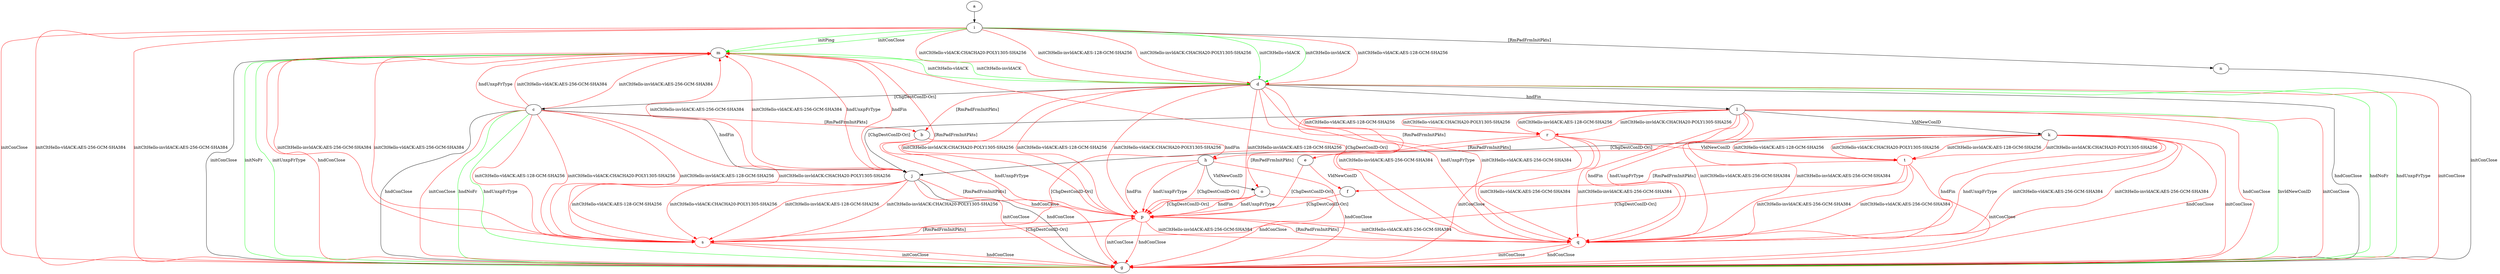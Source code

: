 digraph "" {
	a -> i	[key=0];
	b -> g	[key=0,
		color=red,
		label="hndConClose "];
	b -> h	[key=0,
		color=red,
		label="hndFin "];
	p	[color=red];
	b -> p	[key=0,
		color=red,
		label="hndUnxpFrType "];
	c -> b	[key=0,
		color=red,
		label="[RmPadFrmInitPkts] "];
	c -> g	[key=0,
		label="hndConClose "];
	c -> g	[key=1,
		color=green,
		label="hndNoFr "];
	c -> g	[key=2,
		color=green,
		label="hndUnxpFrType "];
	c -> g	[key=3,
		color=red,
		label="initConClose "];
	c -> j	[key=0,
		label="hndFin "];
	c -> m	[key=0,
		color=red,
		label="initCltHello-vldACK:AES-256-GCM-SHA384 "];
	c -> m	[key=1,
		color=red,
		label="initCltHello-invldACK:AES-256-GCM-SHA384 "];
	c -> m	[key=2,
		color=red,
		label="hndUnxpFrType "];
	s	[color=red];
	c -> s	[key=0,
		color=red,
		label="initCltHello-vldACK:AES-128-GCM-SHA256 "];
	c -> s	[key=1,
		color=red,
		label="initCltHello-vldACK:CHACHA20-POLY1305-SHA256 "];
	c -> s	[key=2,
		color=red,
		label="initCltHello-invldACK:AES-128-GCM-SHA256 "];
	c -> s	[key=3,
		color=red,
		label="initCltHello-invldACK:CHACHA20-POLY1305-SHA256 "];
	d -> b	[key=0,
		color=red,
		label="[RmPadFrmInitPkts] "];
	d -> c	[key=0,
		label="[ChgDestConID-Ori] "];
	d -> g	[key=0,
		label="hndConClose "];
	d -> g	[key=1,
		color=green,
		label="hndNoFr "];
	d -> g	[key=2,
		color=green,
		label="hndUnxpFrType "];
	d -> g	[key=3,
		color=red,
		label="initConClose "];
	d -> l	[key=0,
		label="hndFin "];
	d -> p	[key=0,
		color=red,
		label="initCltHello-vldACK:AES-128-GCM-SHA256 "];
	d -> p	[key=1,
		color=red,
		label="initCltHello-vldACK:CHACHA20-POLY1305-SHA256 "];
	d -> p	[key=2,
		color=red,
		label="initCltHello-invldACK:AES-128-GCM-SHA256 "];
	d -> p	[key=3,
		color=red,
		label="initCltHello-invldACK:CHACHA20-POLY1305-SHA256 "];
	q	[color=red];
	d -> q	[key=0,
		color=red,
		label="initCltHello-vldACK:AES-256-GCM-SHA384 "];
	d -> q	[key=1,
		color=red,
		label="initCltHello-invldACK:AES-256-GCM-SHA384 "];
	d -> q	[key=2,
		color=red,
		label="hndUnxpFrType "];
	e -> f	[key=0,
		color=red,
		label="VldNewConID "];
	e -> p	[key=0,
		color=red,
		label="[ChgDestConID-Ori] "];
	f -> p	[key=0,
		color=red,
		label="[ChgDestConID-Ori] "];
	h -> g	[key=0,
		color=red,
		label="hndConClose "];
	h -> o	[key=0,
		label="VldNewConID "];
	h -> p	[key=0,
		color=red,
		label="hndFin "];
	h -> p	[key=1,
		color=red,
		label="hndUnxpFrType "];
	h -> p	[key=2,
		color=red,
		label="[ChgDestConID-Ori] "];
	i -> d	[key=0,
		color=green,
		label="initCltHello-vldACK "];
	i -> d	[key=1,
		color=green,
		label="initCltHello-invldACK "];
	i -> d	[key=2,
		color=red,
		label="initCltHello-vldACK:AES-128-GCM-SHA256 "];
	i -> d	[key=3,
		color=red,
		label="initCltHello-vldACK:CHACHA20-POLY1305-SHA256 "];
	i -> d	[key=4,
		color=red,
		label="initCltHello-invldACK:AES-128-GCM-SHA256 "];
	i -> d	[key=5,
		color=red,
		label="initCltHello-invldACK:CHACHA20-POLY1305-SHA256 "];
	i -> g	[key=0,
		color=red,
		label="initConClose "];
	i -> g	[key=1,
		color=red,
		label="initCltHello-vldACK:AES-256-GCM-SHA384 "];
	i -> g	[key=2,
		color=red,
		label="initCltHello-invldACK:AES-256-GCM-SHA384 "];
	i -> m	[key=0,
		color=green,
		label="initPing "];
	i -> m	[key=1,
		color=green,
		label="initConClose "];
	i -> n	[key=0,
		label="[RmPadFrmInitPkts] "];
	j -> g	[key=0,
		label="hndConClose "];
	j -> g	[key=1,
		color=red,
		label="initConClose "];
	j -> m	[key=0,
		color=red,
		label="initCltHello-vldACK:AES-256-GCM-SHA384 "];
	j -> m	[key=1,
		color=red,
		label="initCltHello-invldACK:AES-256-GCM-SHA384 "];
	j -> m	[key=2,
		color=red,
		label="hndFin "];
	j -> m	[key=3,
		color=red,
		label="hndUnxpFrType "];
	j -> p	[key=0,
		color=red,
		label="[RmPadFrmInitPkts] "];
	j -> s	[key=0,
		color=red,
		label="initCltHello-vldACK:AES-128-GCM-SHA256 "];
	j -> s	[key=1,
		color=red,
		label="initCltHello-vldACK:CHACHA20-POLY1305-SHA256 "];
	j -> s	[key=2,
		color=red,
		label="initCltHello-invldACK:AES-128-GCM-SHA256 "];
	j -> s	[key=3,
		color=red,
		label="initCltHello-invldACK:CHACHA20-POLY1305-SHA256 "];
	k -> g	[key=0,
		color=red,
		label="initConClose "];
	k -> g	[key=1,
		color=red,
		label="hndConClose "];
	k -> j	[key=0,
		label="[ChgDestConID-Ori] "];
	k -> o	[key=0,
		color=red,
		label="[RmPadFrmInitPkts] "];
	k -> q	[key=0,
		color=red,
		label="initCltHello-vldACK:AES-256-GCM-SHA384 "];
	k -> q	[key=1,
		color=red,
		label="initCltHello-invldACK:AES-256-GCM-SHA384 "];
	k -> q	[key=2,
		color=red,
		label="hndFin "];
	k -> q	[key=3,
		color=red,
		label="hndUnxpFrType "];
	t	[color=red];
	k -> t	[key=0,
		color=red,
		label="initCltHello-vldACK:AES-128-GCM-SHA256 "];
	k -> t	[key=1,
		color=red,
		label="initCltHello-vldACK:CHACHA20-POLY1305-SHA256 "];
	k -> t	[key=2,
		color=red,
		label="initCltHello-invldACK:AES-128-GCM-SHA256 "];
	k -> t	[key=3,
		color=red,
		label="initCltHello-invldACK:CHACHA20-POLY1305-SHA256 "];
	l -> g	[key=0,
		color=green,
		label="InvldNewConID "];
	l -> g	[key=1,
		color=red,
		label="initConClose "];
	l -> g	[key=2,
		color=red,
		label="hndConClose "];
	l -> h	[key=0,
		color=red,
		label="[RmPadFrmInitPkts] "];
	l -> j	[key=0,
		label="[ChgDestConID-Ori] "];
	l -> k	[key=0,
		label="VldNewConID "];
	l -> q	[key=0,
		color=red,
		label="initCltHello-vldACK:AES-256-GCM-SHA384 "];
	l -> q	[key=1,
		color=red,
		label="initCltHello-invldACK:AES-256-GCM-SHA384 "];
	l -> q	[key=2,
		color=red,
		label="hndFin "];
	l -> q	[key=3,
		color=red,
		label="hndUnxpFrType "];
	r	[color=red];
	l -> r	[key=0,
		color=red,
		label="initCltHello-vldACK:AES-128-GCM-SHA256 "];
	l -> r	[key=1,
		color=red,
		label="initCltHello-vldACK:CHACHA20-POLY1305-SHA256 "];
	l -> r	[key=2,
		color=red,
		label="initCltHello-invldACK:AES-128-GCM-SHA256 "];
	l -> r	[key=3,
		color=red,
		label="initCltHello-invldACK:CHACHA20-POLY1305-SHA256 "];
	m -> d	[key=0,
		color=green,
		label="initCltHello-vldACK "];
	m -> d	[key=1,
		color=green,
		label="initCltHello-invldACK "];
	m -> g	[key=0,
		label="initConClose "];
	m -> g	[key=1,
		color=green,
		label="initNoFr "];
	m -> g	[key=2,
		color=green,
		label="initUnxpFrType "];
	m -> g	[key=3,
		color=red,
		label="hndConClose "];
	m -> p	[key=0,
		color=red,
		label="[RmPadFrmInitPkts] "];
	n -> g	[key=0,
		label="initConClose "];
	o -> g	[key=0,
		color=red,
		label="hndConClose "];
	o -> p	[key=0,
		color=red,
		label="hndFin "];
	o -> p	[key=1,
		color=red,
		label="hndUnxpFrType "];
	o -> p	[key=2,
		color=red,
		label="[ChgDestConID-Ori] "];
	p -> g	[key=0,
		color=red,
		label="initConClose "];
	p -> g	[key=1,
		color=red,
		label="hndConClose "];
	p -> q	[key=0,
		color=red,
		label="initCltHello-vldACK:AES-256-GCM-SHA384 "];
	p -> q	[key=1,
		color=red,
		label="initCltHello-invldACK:AES-256-GCM-SHA384 "];
	p -> s	[key=0,
		color=red,
		label="[ChgDestConID-Ori] "];
	q -> g	[key=0,
		color=red,
		label="initConClose "];
	q -> g	[key=1,
		color=red,
		label="hndConClose "];
	q -> m	[key=0,
		color=red,
		label="[ChgDestConID-Ori] "];
	q -> p	[key=0,
		color=red,
		label="[RmPadFrmInitPkts] "];
	r -> e	[key=0,
		color=red,
		label="[RmPadFrmInitPkts] "];
	r -> g	[key=0,
		color=red,
		label="initConClose "];
	r -> q	[key=0,
		color=red,
		label="initCltHello-vldACK:AES-256-GCM-SHA384 "];
	r -> q	[key=1,
		color=red,
		label="initCltHello-invldACK:AES-256-GCM-SHA384 "];
	r -> s	[key=0,
		color=red,
		label="[ChgDestConID-Ori] "];
	r -> t	[key=0,
		color=red,
		label="VldNewConID "];
	s -> g	[key=0,
		color=red,
		label="initConClose "];
	s -> g	[key=1,
		color=red,
		label="hndConClose "];
	s -> m	[key=0,
		color=red,
		label="initCltHello-vldACK:AES-256-GCM-SHA384 "];
	s -> m	[key=1,
		color=red,
		label="initCltHello-invldACK:AES-256-GCM-SHA384 "];
	s -> p	[key=0,
		color=red,
		label="[RmPadFrmInitPkts] "];
	t -> f	[key=0,
		color=red,
		label="[RmPadFrmInitPkts] "];
	t -> g	[key=0,
		color=red,
		label="initConClose "];
	t -> q	[key=0,
		color=red,
		label="initCltHello-vldACK:AES-256-GCM-SHA384 "];
	t -> q	[key=1,
		color=red,
		label="initCltHello-invldACK:AES-256-GCM-SHA384 "];
	t -> s	[key=0,
		color=red,
		label="[ChgDestConID-Ori] "];
}
